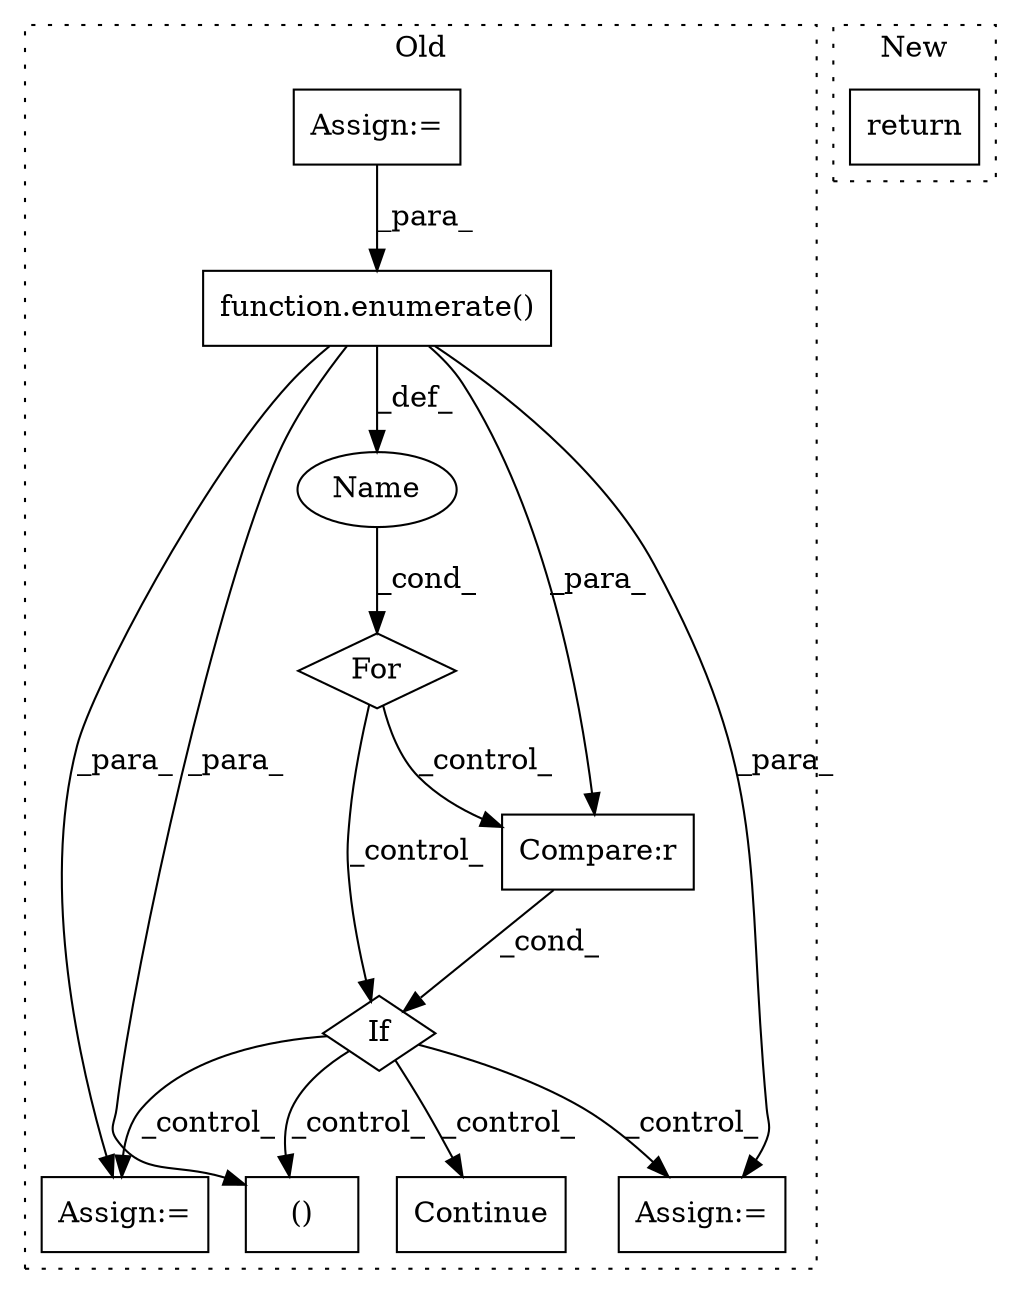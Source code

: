 digraph G {
subgraph cluster0 {
1 [label="Continue" a="43" s="1664" l="8" shape="box"];
3 [label="If" a="96" s="1637" l="3" shape="diamond"];
4 [label="Name" a="87" s="1598" l="4" shape="ellipse"];
5 [label="For" a="107" s="1590,1623" l="4,14" shape="diamond"];
6 [label="Assign:=" a="68" s="1810" l="3" shape="box"];
7 [label="Assign:=" a="68" s="1765" l="3" shape="box"];
8 [label="()" a="54" s="1736" l="9" shape="box"];
9 [label="Compare:r" a="40" s="1640" l="6" shape="box"];
10 [label="function.enumerate()" a="75" s="1607,1622" l="10,1" shape="box"];
11 [label="Assign:=" a="68" s="1472" l="3" shape="box"];
label = "Old";
style="dotted";
}
subgraph cluster1 {
2 [label="return" a="93" s="1543" l="7" shape="box"];
label = "New";
style="dotted";
}
3 -> 1 [label="_control_"];
3 -> 8 [label="_control_"];
3 -> 6 [label="_control_"];
3 -> 7 [label="_control_"];
4 -> 5 [label="_cond_"];
5 -> 3 [label="_control_"];
5 -> 9 [label="_control_"];
9 -> 3 [label="_cond_"];
10 -> 7 [label="_para_"];
10 -> 6 [label="_para_"];
10 -> 9 [label="_para_"];
10 -> 4 [label="_def_"];
10 -> 8 [label="_para_"];
11 -> 10 [label="_para_"];
}